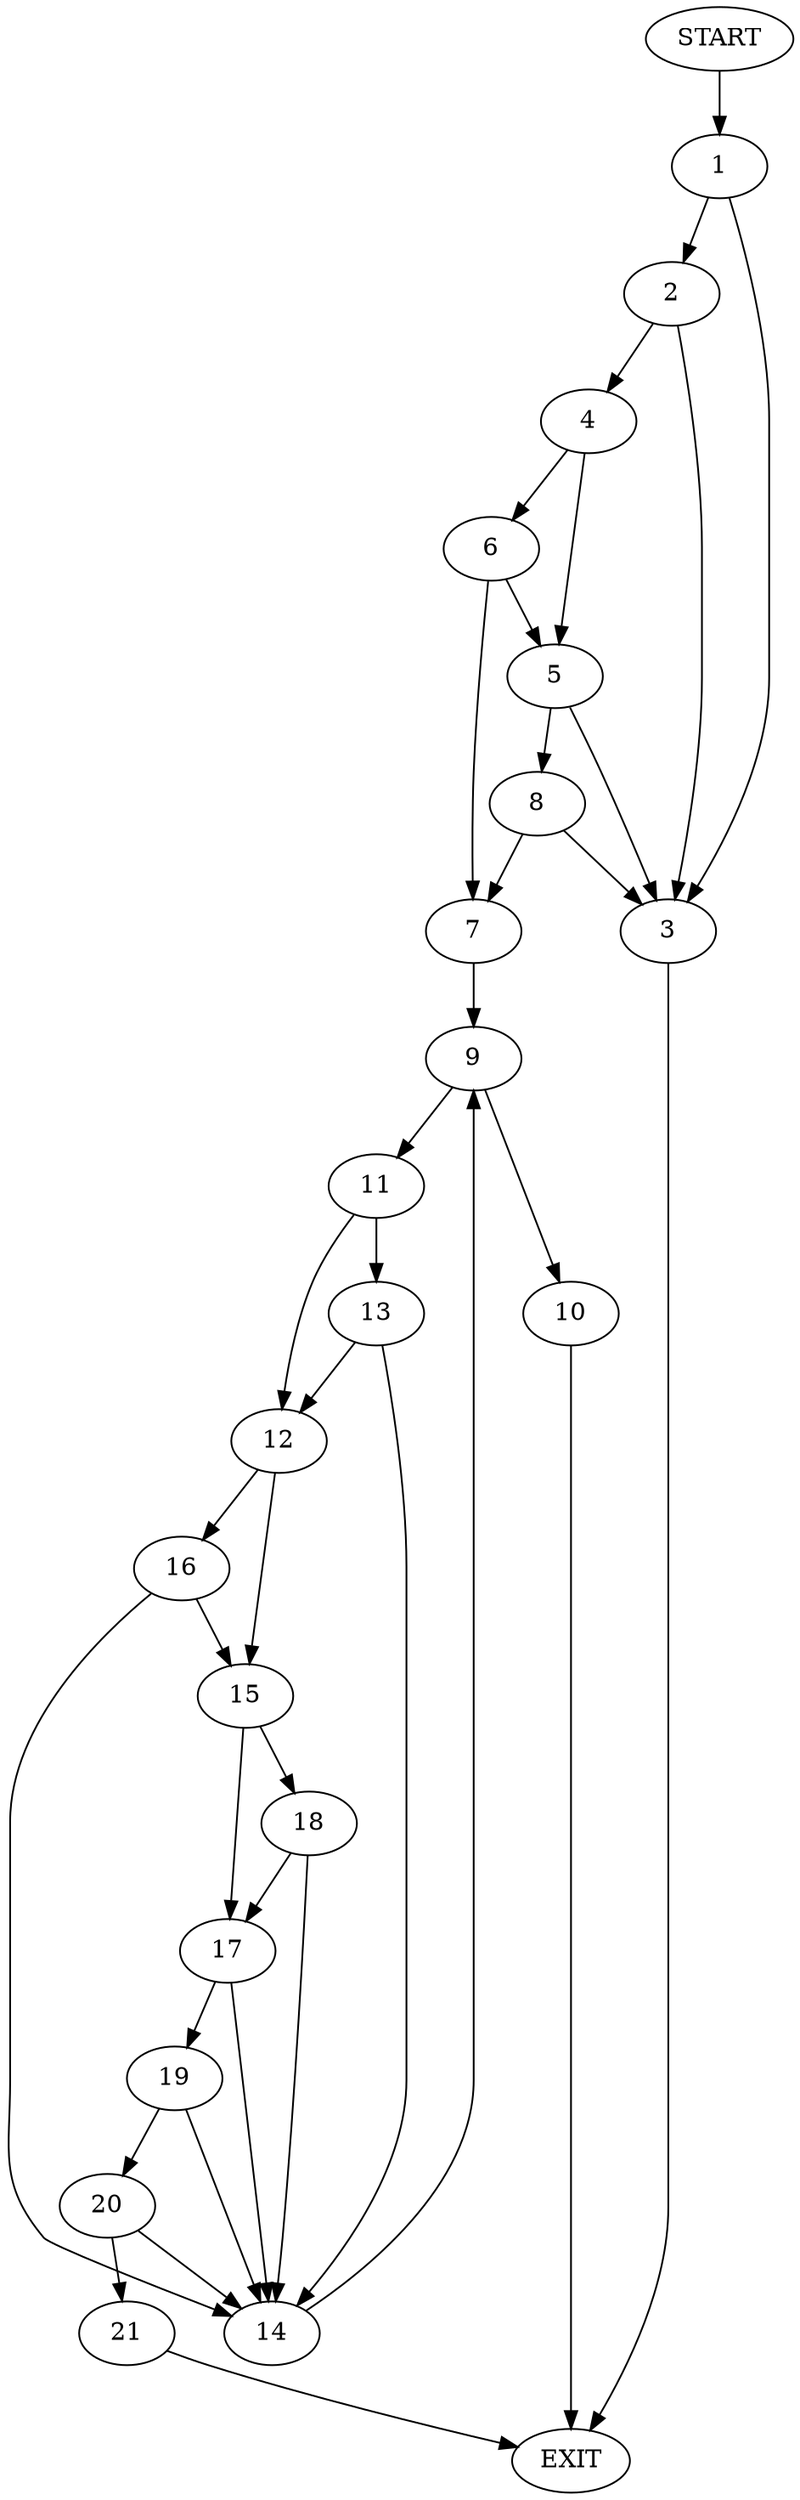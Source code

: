 digraph {
0 [label="START"]
22 [label="EXIT"]
0 -> 1
1 -> 2
1 -> 3
2 -> 3
2 -> 4
3 -> 22
4 -> 5
4 -> 6
6 -> 7
6 -> 5
5 -> 8
5 -> 3
7 -> 9
8 -> 7
8 -> 3
9 -> 10
9 -> 11
10 -> 22
11 -> 12
11 -> 13
13 -> 12
13 -> 14
12 -> 15
12 -> 16
14 -> 9
16 -> 14
16 -> 15
15 -> 17
15 -> 18
18 -> 17
18 -> 14
17 -> 14
17 -> 19
19 -> 14
19 -> 20
20 -> 14
20 -> 21
21 -> 22
}
